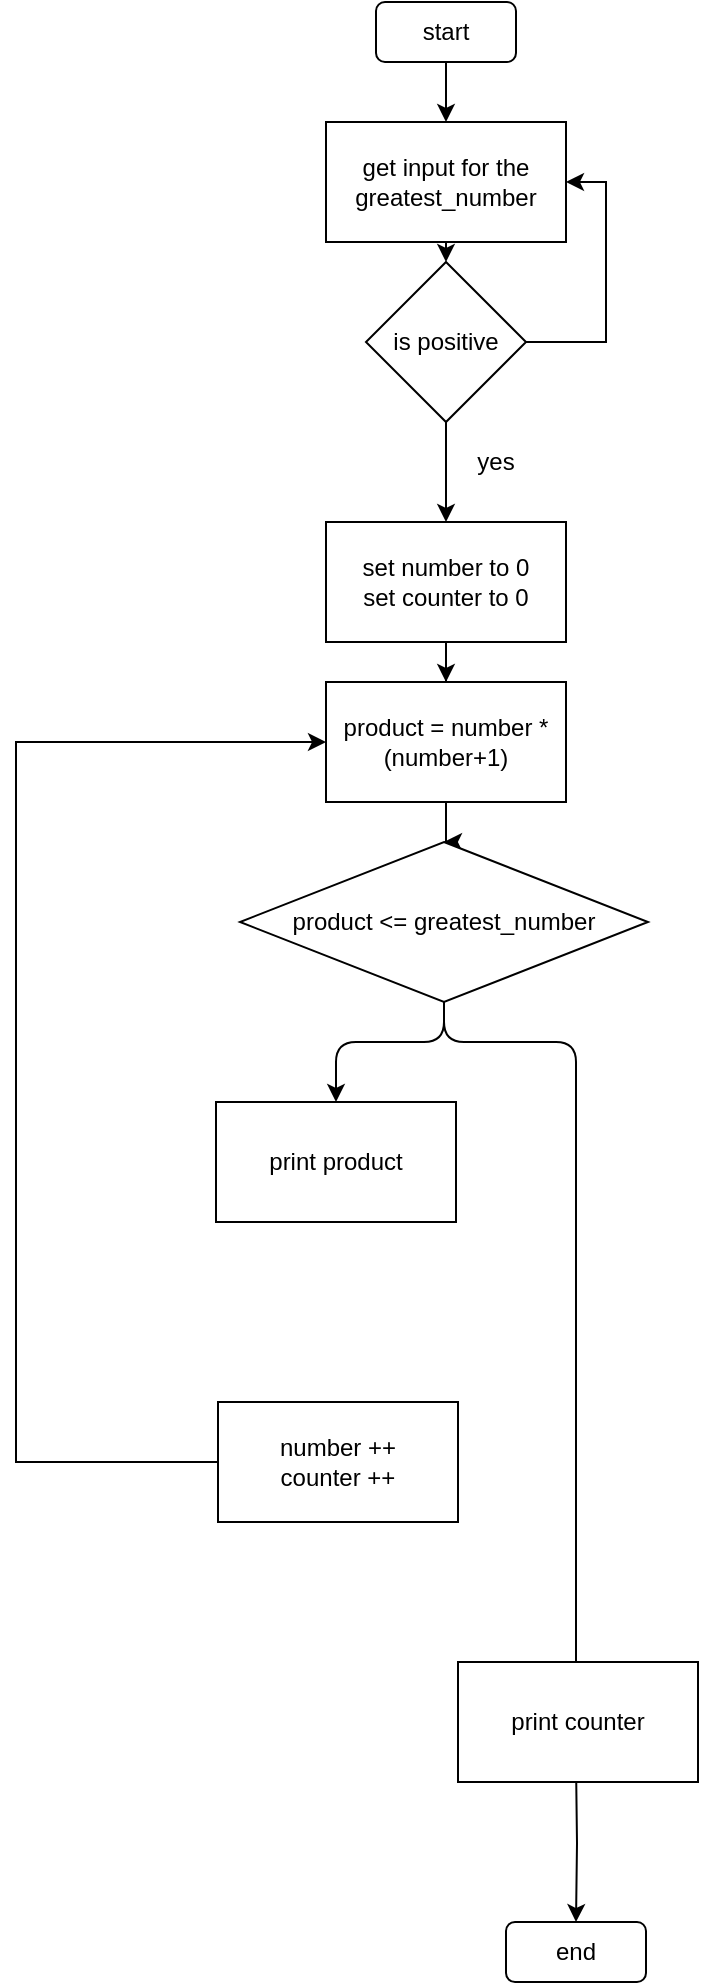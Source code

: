 <mxfile version="13.10.0" type="github"><diagram id="JAqE6KUSAbg8KRXoZr79" name="Page-1"><mxGraphModel dx="1426" dy="853" grid="1" gridSize="10" guides="1" tooltips="1" connect="1" arrows="1" fold="1" page="1" pageScale="1" pageWidth="850" pageHeight="1100" math="0" shadow="0"><root><mxCell id="0"/><mxCell id="1" parent="0"/><mxCell id="vyhBWZs--JBDBbk8r56p-16" style="edgeStyle=orthogonalEdgeStyle;rounded=0;orthogonalLoop=1;jettySize=auto;html=1;entryX=0.5;entryY=0;entryDx=0;entryDy=0;" edge="1" parent="1" source="vyhBWZs--JBDBbk8r56p-1" target="vyhBWZs--JBDBbk8r56p-3"><mxGeometry relative="1" as="geometry"/></mxCell><mxCell id="vyhBWZs--JBDBbk8r56p-1" value="start" style="rounded=1;whiteSpace=wrap;html=1;" vertex="1" parent="1"><mxGeometry x="400" y="50" width="70" height="30" as="geometry"/></mxCell><mxCell id="vyhBWZs--JBDBbk8r56p-2" value="end" style="rounded=1;whiteSpace=wrap;html=1;" vertex="1" parent="1"><mxGeometry x="465" y="1010" width="70" height="30" as="geometry"/></mxCell><mxCell id="vyhBWZs--JBDBbk8r56p-35" style="edgeStyle=orthogonalEdgeStyle;rounded=0;orthogonalLoop=1;jettySize=auto;html=1;exitX=0.5;exitY=1;exitDx=0;exitDy=0;entryX=0.5;entryY=0;entryDx=0;entryDy=0;" edge="1" parent="1" source="vyhBWZs--JBDBbk8r56p-3" target="vyhBWZs--JBDBbk8r56p-23"><mxGeometry relative="1" as="geometry"/></mxCell><mxCell id="vyhBWZs--JBDBbk8r56p-3" value="get input for the greatest_number" style="rounded=0;whiteSpace=wrap;html=1;" vertex="1" parent="1"><mxGeometry x="375" y="110" width="120" height="60" as="geometry"/></mxCell><mxCell id="vyhBWZs--JBDBbk8r56p-26" style="edgeStyle=orthogonalEdgeStyle;rounded=0;orthogonalLoop=1;jettySize=auto;html=1;entryX=0.5;entryY=0;entryDx=0;entryDy=0;" edge="1" parent="1" source="vyhBWZs--JBDBbk8r56p-4" target="vyhBWZs--JBDBbk8r56p-6"><mxGeometry relative="1" as="geometry"/></mxCell><mxCell id="vyhBWZs--JBDBbk8r56p-4" value="product = number * (number+1)" style="rounded=0;whiteSpace=wrap;html=1;" vertex="1" parent="1"><mxGeometry x="375" y="390" width="120" height="60" as="geometry"/></mxCell><mxCell id="vyhBWZs--JBDBbk8r56p-18" style="edgeStyle=orthogonalEdgeStyle;rounded=0;orthogonalLoop=1;jettySize=auto;html=1;entryX=0.5;entryY=0;entryDx=0;entryDy=0;" edge="1" parent="1" source="vyhBWZs--JBDBbk8r56p-5" target="vyhBWZs--JBDBbk8r56p-4"><mxGeometry relative="1" as="geometry"/></mxCell><mxCell id="vyhBWZs--JBDBbk8r56p-5" value="set number to 0&lt;br&gt;set counter to 0" style="rounded=0;whiteSpace=wrap;html=1;" vertex="1" parent="1"><mxGeometry x="375" y="310" width="120" height="60" as="geometry"/></mxCell><mxCell id="vyhBWZs--JBDBbk8r56p-6" value="product &amp;lt;= greatest_number" style="rhombus;whiteSpace=wrap;html=1;" vertex="1" parent="1"><mxGeometry x="332" y="470" width="204" height="80" as="geometry"/></mxCell><mxCell id="vyhBWZs--JBDBbk8r56p-28" style="edgeStyle=orthogonalEdgeStyle;rounded=0;orthogonalLoop=1;jettySize=auto;html=1;entryX=0;entryY=0.5;entryDx=0;entryDy=0;" edge="1" parent="1" source="vyhBWZs--JBDBbk8r56p-9" target="vyhBWZs--JBDBbk8r56p-4"><mxGeometry relative="1" as="geometry"><mxPoint x="230" y="380" as="targetPoint"/><Array as="points"><mxPoint x="220" y="780"/><mxPoint x="220" y="420"/></Array></mxGeometry></mxCell><mxCell id="vyhBWZs--JBDBbk8r56p-9" value="number ++&lt;br&gt;counter ++" style="rounded=0;whiteSpace=wrap;html=1;" vertex="1" parent="1"><mxGeometry x="321" y="750" width="120" height="60" as="geometry"/></mxCell><mxCell id="vyhBWZs--JBDBbk8r56p-24" style="edgeStyle=orthogonalEdgeStyle;rounded=0;orthogonalLoop=1;jettySize=auto;html=1;entryX=0.5;entryY=0;entryDx=0;entryDy=0;" edge="1" parent="1" source="vyhBWZs--JBDBbk8r56p-23" target="vyhBWZs--JBDBbk8r56p-5"><mxGeometry relative="1" as="geometry"/></mxCell><mxCell id="vyhBWZs--JBDBbk8r56p-25" style="edgeStyle=orthogonalEdgeStyle;rounded=0;orthogonalLoop=1;jettySize=auto;html=1;entryX=1;entryY=0.5;entryDx=0;entryDy=0;" edge="1" parent="1" source="vyhBWZs--JBDBbk8r56p-23" target="vyhBWZs--JBDBbk8r56p-3"><mxGeometry relative="1" as="geometry"><Array as="points"><mxPoint x="515" y="220"/><mxPoint x="515" y="140"/></Array></mxGeometry></mxCell><mxCell id="vyhBWZs--JBDBbk8r56p-23" value="is positive" style="rhombus;whiteSpace=wrap;html=1;" vertex="1" parent="1"><mxGeometry x="395" y="180" width="80" height="80" as="geometry"/></mxCell><mxCell id="vyhBWZs--JBDBbk8r56p-27" value="print product" style="rounded=0;whiteSpace=wrap;html=1;" vertex="1" parent="1"><mxGeometry x="320" y="600" width="120" height="60" as="geometry"/></mxCell><mxCell id="vyhBWZs--JBDBbk8r56p-29" value="" style="endArrow=classic;html=1;entryX=0.5;entryY=0;entryDx=0;entryDy=0;exitX=0.5;exitY=1;exitDx=0;exitDy=0;" edge="1" parent="1" source="vyhBWZs--JBDBbk8r56p-6" target="vyhBWZs--JBDBbk8r56p-27"><mxGeometry width="50" height="50" relative="1" as="geometry"><mxPoint x="430" y="550" as="sourcePoint"/><mxPoint x="710" y="660" as="targetPoint"/><Array as="points"><mxPoint x="434" y="570"/><mxPoint x="380" y="570"/></Array></mxGeometry></mxCell><mxCell id="vyhBWZs--JBDBbk8r56p-32" style="edgeStyle=orthogonalEdgeStyle;rounded=0;orthogonalLoop=1;jettySize=auto;html=1;entryX=0.5;entryY=0;entryDx=0;entryDy=0;" edge="1" parent="1" target="vyhBWZs--JBDBbk8r56p-2"><mxGeometry relative="1" as="geometry"><mxPoint x="500" y="930" as="sourcePoint"/></mxGeometry></mxCell><mxCell id="vyhBWZs--JBDBbk8r56p-31" value="" style="endArrow=classic;html=1;exitX=0.5;exitY=1;exitDx=0;exitDy=0;" edge="1" parent="1" source="vyhBWZs--JBDBbk8r56p-6"><mxGeometry width="50" height="50" relative="1" as="geometry"><mxPoint x="430" y="550" as="sourcePoint"/><mxPoint x="500" y="930" as="targetPoint"/><Array as="points"><mxPoint x="434" y="570"/><mxPoint x="500" y="570"/></Array></mxGeometry></mxCell><mxCell id="vyhBWZs--JBDBbk8r56p-33" value="print counter" style="rounded=0;whiteSpace=wrap;html=1;" vertex="1" parent="1"><mxGeometry x="441" y="880" width="120" height="60" as="geometry"/></mxCell><mxCell id="vyhBWZs--JBDBbk8r56p-34" value="yes" style="text;html=1;strokeColor=none;fillColor=none;align=center;verticalAlign=middle;whiteSpace=wrap;rounded=0;" vertex="1" parent="1"><mxGeometry x="440" y="270" width="40" height="20" as="geometry"/></mxCell></root></mxGraphModel></diagram></mxfile>